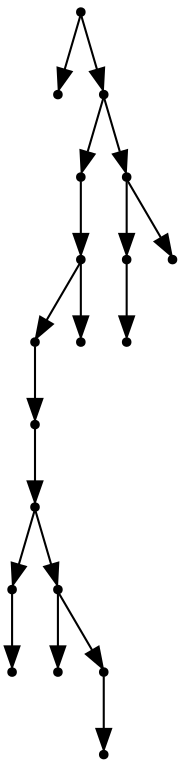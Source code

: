 digraph {
  18 [shape=point];
  0 [shape=point];
  17 [shape=point];
  12 [shape=point];
  11 [shape=point];
  9 [shape=point];
  8 [shape=point];
  7 [shape=point];
  2 [shape=point];
  1 [shape=point];
  6 [shape=point];
  3 [shape=point];
  5 [shape=point];
  4 [shape=point];
  10 [shape=point];
  16 [shape=point];
  14 [shape=point];
  13 [shape=point];
  15 [shape=point];
18 -> 0;
18 -> 17;
17 -> 12;
12 -> 11;
11 -> 9;
9 -> 8;
8 -> 7;
7 -> 2;
2 -> 1;
7 -> 6;
6 -> 3;
6 -> 5;
5 -> 4;
11 -> 10;
17 -> 16;
16 -> 14;
14 -> 13;
16 -> 15;
}
